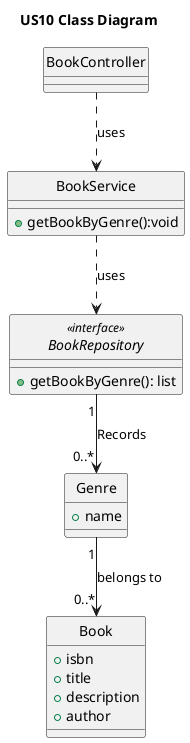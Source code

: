 @startuml
'https://SubscriptionServicetuml.com/class-diagram

hide circle

title US10 Class Diagram


class BookController {
}

class BookService {
+getBookByGenre():void
}

interface BookRepository <<interface>> {
+getBookByGenre(): list
}

class Genre {
+ name
}


class Book {
+isbn
+title
+description
+author
}

Genre "1" -->"0..*" Book: belongs to
BookController..> BookService:uses
BookService ..>  BookRepository:uses
BookRepository "1" -->"0..*" Genre: Records
@enduml

